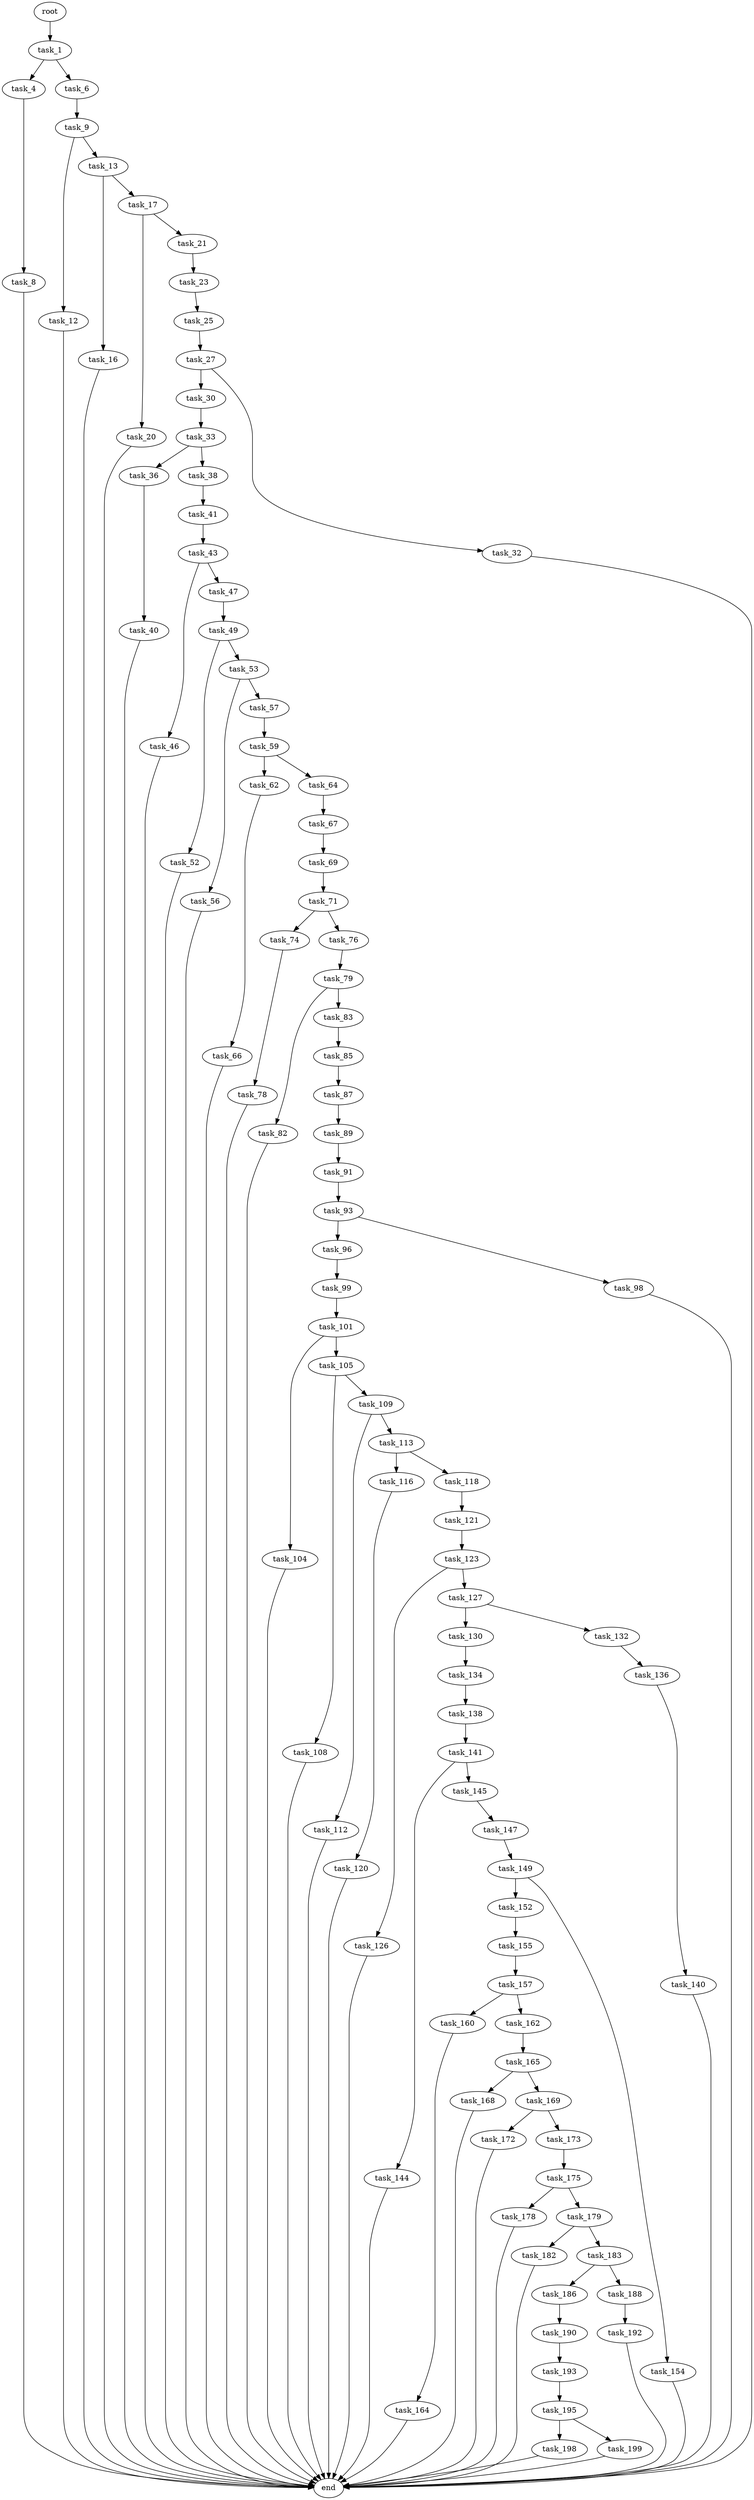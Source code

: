 digraph G {
  root [size="0.000000"];
  task_1 [size="8589934592.000000"];
  task_4 [size="116183025103.000000"];
  task_6 [size="28991029248.000000"];
  task_8 [size="134217728000.000000"];
  task_9 [size="368293445632.000000"];
  task_12 [size="13007298904.000000"];
  task_13 [size="549755813888.000000"];
  task_16 [size="15853492732.000000"];
  task_17 [size="22457618328.000000"];
  task_20 [size="11418971290.000000"];
  task_21 [size="101669265331.000000"];
  task_23 [size="8803990675.000000"];
  task_25 [size="28991029248.000000"];
  task_27 [size="5772918081.000000"];
  task_30 [size="1073741824000.000000"];
  task_32 [size="4333014941.000000"];
  task_33 [size="1195619469161.000000"];
  task_36 [size="28991029248.000000"];
  task_38 [size="782757789696.000000"];
  task_40 [size="147628888964.000000"];
  task_41 [size="441142045224.000000"];
  task_43 [size="249245771515.000000"];
  task_46 [size="3481863937.000000"];
  task_47 [size="2421721753.000000"];
  task_49 [size="1073741824000.000000"];
  task_52 [size="1040983179706.000000"];
  task_53 [size="653966903.000000"];
  task_56 [size="68719476736.000000"];
  task_57 [size="999660049958.000000"];
  task_59 [size="68719476736.000000"];
  task_62 [size="28991029248.000000"];
  task_64 [size="57806424539.000000"];
  task_66 [size="782757789696.000000"];
  task_67 [size="17475475337.000000"];
  task_69 [size="405417829.000000"];
  task_71 [size="3612587412.000000"];
  task_74 [size="4469791403.000000"];
  task_76 [size="677473055764.000000"];
  task_78 [size="53470033140.000000"];
  task_79 [size="54749971953.000000"];
  task_82 [size="1073741824000.000000"];
  task_83 [size="105420506638.000000"];
  task_85 [size="7611192879.000000"];
  task_87 [size="43470103012.000000"];
  task_89 [size="163244651837.000000"];
  task_91 [size="134217728000.000000"];
  task_93 [size="19004259383.000000"];
  task_96 [size="14835190709.000000"];
  task_98 [size="28991029248.000000"];
  task_99 [size="1073741824000.000000"];
  task_101 [size="6206330133.000000"];
  task_104 [size="38368684692.000000"];
  task_105 [size="176029649856.000000"];
  task_108 [size="134217728000.000000"];
  task_109 [size="393232424472.000000"];
  task_112 [size="474999144068.000000"];
  task_113 [size="39758741437.000000"];
  task_116 [size="68719476736.000000"];
  task_118 [size="6520073200.000000"];
  task_120 [size="21461020121.000000"];
  task_121 [size="582454606916.000000"];
  task_123 [size="8589934592.000000"];
  task_126 [size="26267751671.000000"];
  task_127 [size="388360302780.000000"];
  task_130 [size="17157422604.000000"];
  task_132 [size="231928233984.000000"];
  task_134 [size="5077407348.000000"];
  task_136 [size="134217728000.000000"];
  task_138 [size="68719476736.000000"];
  task_140 [size="368293445632.000000"];
  task_141 [size="429617803089.000000"];
  task_144 [size="298371701138.000000"];
  task_145 [size="68719476736.000000"];
  task_147 [size="18911806546.000000"];
  task_149 [size="368293445632.000000"];
  task_152 [size="46850180559.000000"];
  task_154 [size="1710823715.000000"];
  task_155 [size="15667257256.000000"];
  task_157 [size="22866288337.000000"];
  task_160 [size="782757789696.000000"];
  task_162 [size="45444574170.000000"];
  task_164 [size="231928233984.000000"];
  task_165 [size="2895833934.000000"];
  task_168 [size="208812442021.000000"];
  task_169 [size="9127486598.000000"];
  task_172 [size="8141626931.000000"];
  task_173 [size="8262698913.000000"];
  task_175 [size="3016510011.000000"];
  task_178 [size="7856362412.000000"];
  task_179 [size="297117022779.000000"];
  task_182 [size="1613158992.000000"];
  task_183 [size="1384807321.000000"];
  task_186 [size="1890072526.000000"];
  task_188 [size="105443712170.000000"];
  task_190 [size="17621073633.000000"];
  task_192 [size="1640765225.000000"];
  task_193 [size="1177092421.000000"];
  task_195 [size="28991029248.000000"];
  task_198 [size="497342888385.000000"];
  task_199 [size="360665026036.000000"];
  end [size="0.000000"];

  root -> task_1 [size="1.000000"];
  task_1 -> task_4 [size="33554432.000000"];
  task_1 -> task_6 [size="33554432.000000"];
  task_4 -> task_8 [size="411041792.000000"];
  task_6 -> task_9 [size="75497472.000000"];
  task_8 -> end [size="1.000000"];
  task_9 -> task_12 [size="411041792.000000"];
  task_9 -> task_13 [size="411041792.000000"];
  task_12 -> end [size="1.000000"];
  task_13 -> task_16 [size="536870912.000000"];
  task_13 -> task_17 [size="536870912.000000"];
  task_16 -> end [size="1.000000"];
  task_17 -> task_20 [size="679477248.000000"];
  task_17 -> task_21 [size="679477248.000000"];
  task_20 -> end [size="1.000000"];
  task_21 -> task_23 [size="134217728.000000"];
  task_23 -> task_25 [size="411041792.000000"];
  task_25 -> task_27 [size="75497472.000000"];
  task_27 -> task_30 [size="209715200.000000"];
  task_27 -> task_32 [size="209715200.000000"];
  task_30 -> task_33 [size="838860800.000000"];
  task_32 -> end [size="1.000000"];
  task_33 -> task_36 [size="838860800.000000"];
  task_33 -> task_38 [size="838860800.000000"];
  task_36 -> task_40 [size="75497472.000000"];
  task_38 -> task_41 [size="679477248.000000"];
  task_40 -> end [size="1.000000"];
  task_41 -> task_43 [size="301989888.000000"];
  task_43 -> task_46 [size="209715200.000000"];
  task_43 -> task_47 [size="209715200.000000"];
  task_46 -> end [size="1.000000"];
  task_47 -> task_49 [size="134217728.000000"];
  task_49 -> task_52 [size="838860800.000000"];
  task_49 -> task_53 [size="838860800.000000"];
  task_52 -> end [size="1.000000"];
  task_53 -> task_56 [size="33554432.000000"];
  task_53 -> task_57 [size="33554432.000000"];
  task_56 -> end [size="1.000000"];
  task_57 -> task_59 [size="838860800.000000"];
  task_59 -> task_62 [size="134217728.000000"];
  task_59 -> task_64 [size="134217728.000000"];
  task_62 -> task_66 [size="75497472.000000"];
  task_64 -> task_67 [size="75497472.000000"];
  task_66 -> end [size="1.000000"];
  task_67 -> task_69 [size="536870912.000000"];
  task_69 -> task_71 [size="33554432.000000"];
  task_71 -> task_74 [size="75497472.000000"];
  task_71 -> task_76 [size="75497472.000000"];
  task_74 -> task_78 [size="134217728.000000"];
  task_76 -> task_79 [size="536870912.000000"];
  task_78 -> end [size="1.000000"];
  task_79 -> task_82 [size="134217728.000000"];
  task_79 -> task_83 [size="134217728.000000"];
  task_82 -> end [size="1.000000"];
  task_83 -> task_85 [size="209715200.000000"];
  task_85 -> task_87 [size="301989888.000000"];
  task_87 -> task_89 [size="33554432.000000"];
  task_89 -> task_91 [size="134217728.000000"];
  task_91 -> task_93 [size="209715200.000000"];
  task_93 -> task_96 [size="679477248.000000"];
  task_93 -> task_98 [size="679477248.000000"];
  task_96 -> task_99 [size="301989888.000000"];
  task_98 -> end [size="1.000000"];
  task_99 -> task_101 [size="838860800.000000"];
  task_101 -> task_104 [size="134217728.000000"];
  task_101 -> task_105 [size="134217728.000000"];
  task_104 -> end [size="1.000000"];
  task_105 -> task_108 [size="209715200.000000"];
  task_105 -> task_109 [size="209715200.000000"];
  task_108 -> end [size="1.000000"];
  task_109 -> task_112 [size="536870912.000000"];
  task_109 -> task_113 [size="536870912.000000"];
  task_112 -> end [size="1.000000"];
  task_113 -> task_116 [size="838860800.000000"];
  task_113 -> task_118 [size="838860800.000000"];
  task_116 -> task_120 [size="134217728.000000"];
  task_118 -> task_121 [size="301989888.000000"];
  task_120 -> end [size="1.000000"];
  task_121 -> task_123 [size="536870912.000000"];
  task_123 -> task_126 [size="33554432.000000"];
  task_123 -> task_127 [size="33554432.000000"];
  task_126 -> end [size="1.000000"];
  task_127 -> task_130 [size="536870912.000000"];
  task_127 -> task_132 [size="536870912.000000"];
  task_130 -> task_134 [size="536870912.000000"];
  task_132 -> task_136 [size="301989888.000000"];
  task_134 -> task_138 [size="209715200.000000"];
  task_136 -> task_140 [size="209715200.000000"];
  task_138 -> task_141 [size="134217728.000000"];
  task_140 -> end [size="1.000000"];
  task_141 -> task_144 [size="301989888.000000"];
  task_141 -> task_145 [size="301989888.000000"];
  task_144 -> end [size="1.000000"];
  task_145 -> task_147 [size="134217728.000000"];
  task_147 -> task_149 [size="301989888.000000"];
  task_149 -> task_152 [size="411041792.000000"];
  task_149 -> task_154 [size="411041792.000000"];
  task_152 -> task_155 [size="33554432.000000"];
  task_154 -> end [size="1.000000"];
  task_155 -> task_157 [size="301989888.000000"];
  task_157 -> task_160 [size="536870912.000000"];
  task_157 -> task_162 [size="536870912.000000"];
  task_160 -> task_164 [size="679477248.000000"];
  task_162 -> task_165 [size="33554432.000000"];
  task_164 -> end [size="1.000000"];
  task_165 -> task_168 [size="75497472.000000"];
  task_165 -> task_169 [size="75497472.000000"];
  task_168 -> end [size="1.000000"];
  task_169 -> task_172 [size="33554432.000000"];
  task_169 -> task_173 [size="33554432.000000"];
  task_172 -> end [size="1.000000"];
  task_173 -> task_175 [size="536870912.000000"];
  task_175 -> task_178 [size="209715200.000000"];
  task_175 -> task_179 [size="209715200.000000"];
  task_178 -> end [size="1.000000"];
  task_179 -> task_182 [size="209715200.000000"];
  task_179 -> task_183 [size="209715200.000000"];
  task_182 -> end [size="1.000000"];
  task_183 -> task_186 [size="75497472.000000"];
  task_183 -> task_188 [size="75497472.000000"];
  task_186 -> task_190 [size="75497472.000000"];
  task_188 -> task_192 [size="134217728.000000"];
  task_190 -> task_193 [size="301989888.000000"];
  task_192 -> end [size="1.000000"];
  task_193 -> task_195 [size="75497472.000000"];
  task_195 -> task_198 [size="75497472.000000"];
  task_195 -> task_199 [size="75497472.000000"];
  task_198 -> end [size="1.000000"];
  task_199 -> end [size="1.000000"];
}
